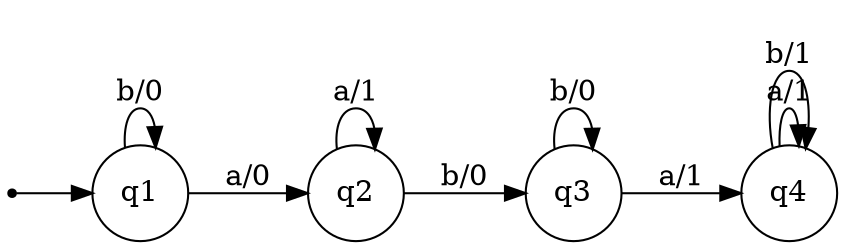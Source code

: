 digraph Automaton {
    node [shape=point] INIT;
    node [shape=circle];
    rankdir = LR;
    INIT -> q1;
    q1 -> q1 [label="b/0"];
    q1 -> q2 [label="a/0"];
    q2 -> q2 [label="a/1"];
    q2 -> q3 [label="b/0"];
    q3 -> q4 [label="a/1"];
    q3 -> q3 [label="b/0"];
    q4 -> q4 [label="a/1"];
    q4 -> q4 [label="b/1"];
}
